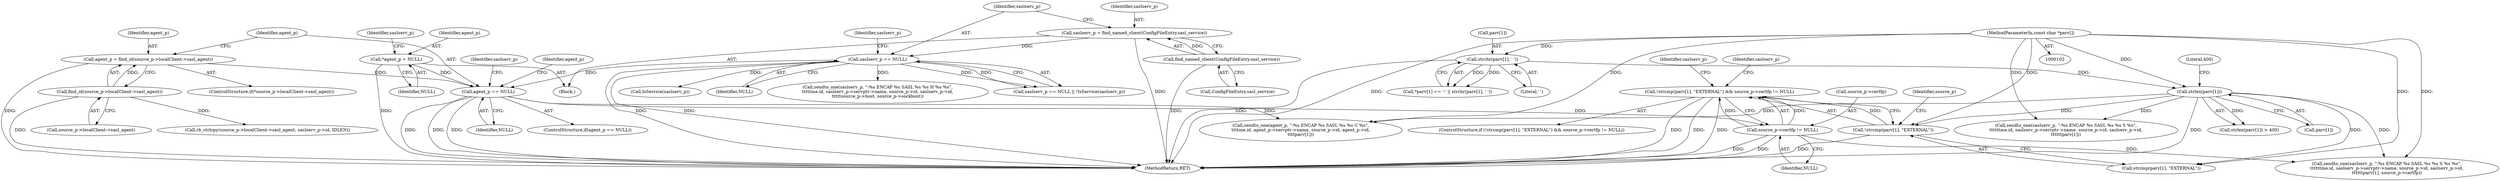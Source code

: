 digraph "0_charybdis_818a3fda944b26d4814132cee14cfda4ea4aa824@API" {
"1000301" [label="(Call,!strcmp(parv[1], \"EXTERNAL\") && source_p->certfp != NULL)"];
"1000302" [label="(Call,!strcmp(parv[1], \"EXTERNAL\"))"];
"1000216" [label="(Call,strlen(parv[1]))"];
"1000146" [label="(Call,strchr(parv[1], ' '))"];
"1000106" [label="(MethodParameterIn,const char *parv[])"];
"1000308" [label="(Call,source_p->certfp != NULL)"];
"1000273" [label="(Call,agent_p == NULL)"];
"1000264" [label="(Call,agent_p = find_id(source_p->localClient->sasl_agent))"];
"1000266" [label="(Call,find_id(source_p->localClient->sasl_agent))"];
"1000109" [label="(Call,*agent_p = NULL)"];
"1000167" [label="(Call,saslserv_p == NULL)"];
"1000159" [label="(Call,saslserv_p = find_named_client(ConfigFileEntry.sasl_service))"];
"1000161" [label="(Call,find_named_client(ConfigFileEntry.sasl_service))"];
"1000147" [label="(Call,parv[1])"];
"1000312" [label="(Identifier,NULL)"];
"1000109" [label="(Call,*agent_p = NULL)"];
"1000275" [label="(Identifier,NULL)"];
"1000267" [label="(Call,source_p->localClient->sasl_agent)"];
"1000169" [label="(Identifier,NULL)"];
"1000368" [label="(Call,sendto_one(agent_p, \":%s ENCAP %s SASL %s %s C %s\",\n\t\t\t\tme.id, agent_p->servptr->name, source_p->id, agent_p->id,\n\t\t\t\tparv[1]))"];
"1000264" [label="(Call,agent_p = find_id(source_p->localClient->sasl_agent))"];
"1000167" [label="(Call,saslserv_p == NULL)"];
"1000257" [label="(ControlStructure,if(*source_p->localClient->sasl_agent))"];
"1000313" [label="(Call,sendto_one(saslserv_p, \":%s ENCAP %s SASL %s %s S %s %s\",\n\t\t\t\t\t\tme.id, saslserv_p->servptr->name, source_p->id, saslserv_p->id,\n\t\t\t\t\t\tparv[1], source_p->certfp))"];
"1000396" [label="(MethodReturn,RET)"];
"1000216" [label="(Call,strlen(parv[1]))"];
"1000278" [label="(Identifier,saslserv_p)"];
"1000300" [label="(ControlStructure,if (!strcmp(parv[1], \"EXTERNAL\") && source_p->certfp != NULL))"];
"1000369" [label="(Identifier,agent_p)"];
"1000111" [label="(Identifier,NULL)"];
"1000314" [label="(Identifier,saslserv_p)"];
"1000161" [label="(Call,find_named_client(ConfigFileEntry.sasl_service))"];
"1000159" [label="(Call,saslserv_p = find_named_client(ConfigFileEntry.sasl_service))"];
"1000162" [label="(Call,ConfigFileEntry.sasl_service)"];
"1000277" [label="(Call,sendto_one(saslserv_p, \":%s ENCAP %s SASL %s %s H %s %s\",\n\t\t\t\t\tme.id, saslserv_p->servptr->name, source_p->id, saslserv_p->id,\n\t\t\t\t\tsource_p->host, source_p->sockhost))"];
"1000172" [label="(Identifier,saslserv_p)"];
"1000215" [label="(Call,strlen(parv[1]) > 400)"];
"1000301" [label="(Call,!strcmp(parv[1], \"EXTERNAL\") && source_p->certfp != NULL)"];
"1000309" [label="(Call,source_p->certfp)"];
"1000166" [label="(Call,saslserv_p == NULL || !IsService(saslserv_p))"];
"1000160" [label="(Identifier,saslserv_p)"];
"1000338" [label="(Identifier,saslserv_p)"];
"1000106" [label="(MethodParameterIn,const char *parv[])"];
"1000150" [label="(Literal,' ')"];
"1000265" [label="(Identifier,agent_p)"];
"1000139" [label="(Call,*parv[1] == ':' || strchr(parv[1], ' '))"];
"1000274" [label="(Identifier,agent_p)"];
"1000146" [label="(Call,strchr(parv[1], ' '))"];
"1000337" [label="(Call,sendto_one(saslserv_p, \":%s ENCAP %s SASL %s %s S %s\",\n\t\t\t\t\t\tme.id, saslserv_p->servptr->name, source_p->id, saslserv_p->id,\n\t\t\t\t\t\tparv[1]))"];
"1000273" [label="(Call,agent_p == NULL)"];
"1000357" [label="(Call,rb_strlcpy(source_p->localClient->sasl_agent, saslserv_p->id, IDLEN))"];
"1000308" [label="(Call,source_p->certfp != NULL)"];
"1000310" [label="(Identifier,source_p)"];
"1000107" [label="(Block,)"];
"1000220" [label="(Literal,400)"];
"1000110" [label="(Identifier,agent_p)"];
"1000217" [label="(Call,parv[1])"];
"1000168" [label="(Identifier,saslserv_p)"];
"1000303" [label="(Call,strcmp(parv[1], \"EXTERNAL\"))"];
"1000272" [label="(ControlStructure,if(agent_p == NULL))"];
"1000266" [label="(Call,find_id(source_p->localClient->sasl_agent))"];
"1000302" [label="(Call,!strcmp(parv[1], \"EXTERNAL\"))"];
"1000171" [label="(Call,IsService(saslserv_p))"];
"1000114" [label="(Identifier,saslserv_p)"];
"1000301" -> "1000300"  [label="AST: "];
"1000301" -> "1000302"  [label="CFG: "];
"1000301" -> "1000308"  [label="CFG: "];
"1000302" -> "1000301"  [label="AST: "];
"1000308" -> "1000301"  [label="AST: "];
"1000314" -> "1000301"  [label="CFG: "];
"1000338" -> "1000301"  [label="CFG: "];
"1000301" -> "1000396"  [label="DDG: "];
"1000301" -> "1000396"  [label="DDG: "];
"1000301" -> "1000396"  [label="DDG: "];
"1000302" -> "1000301"  [label="DDG: "];
"1000308" -> "1000301"  [label="DDG: "];
"1000308" -> "1000301"  [label="DDG: "];
"1000302" -> "1000303"  [label="CFG: "];
"1000303" -> "1000302"  [label="AST: "];
"1000310" -> "1000302"  [label="CFG: "];
"1000302" -> "1000396"  [label="DDG: "];
"1000216" -> "1000302"  [label="DDG: "];
"1000106" -> "1000302"  [label="DDG: "];
"1000216" -> "1000215"  [label="AST: "];
"1000216" -> "1000217"  [label="CFG: "];
"1000217" -> "1000216"  [label="AST: "];
"1000220" -> "1000216"  [label="CFG: "];
"1000216" -> "1000396"  [label="DDG: "];
"1000216" -> "1000215"  [label="DDG: "];
"1000146" -> "1000216"  [label="DDG: "];
"1000106" -> "1000216"  [label="DDG: "];
"1000216" -> "1000303"  [label="DDG: "];
"1000216" -> "1000313"  [label="DDG: "];
"1000216" -> "1000337"  [label="DDG: "];
"1000216" -> "1000368"  [label="DDG: "];
"1000146" -> "1000139"  [label="AST: "];
"1000146" -> "1000150"  [label="CFG: "];
"1000147" -> "1000146"  [label="AST: "];
"1000150" -> "1000146"  [label="AST: "];
"1000139" -> "1000146"  [label="CFG: "];
"1000146" -> "1000396"  [label="DDG: "];
"1000146" -> "1000139"  [label="DDG: "];
"1000146" -> "1000139"  [label="DDG: "];
"1000106" -> "1000146"  [label="DDG: "];
"1000106" -> "1000102"  [label="AST: "];
"1000106" -> "1000396"  [label="DDG: "];
"1000106" -> "1000303"  [label="DDG: "];
"1000106" -> "1000313"  [label="DDG: "];
"1000106" -> "1000337"  [label="DDG: "];
"1000106" -> "1000368"  [label="DDG: "];
"1000308" -> "1000312"  [label="CFG: "];
"1000309" -> "1000308"  [label="AST: "];
"1000312" -> "1000308"  [label="AST: "];
"1000308" -> "1000396"  [label="DDG: "];
"1000308" -> "1000396"  [label="DDG: "];
"1000273" -> "1000308"  [label="DDG: "];
"1000308" -> "1000313"  [label="DDG: "];
"1000273" -> "1000272"  [label="AST: "];
"1000273" -> "1000275"  [label="CFG: "];
"1000274" -> "1000273"  [label="AST: "];
"1000275" -> "1000273"  [label="AST: "];
"1000278" -> "1000273"  [label="CFG: "];
"1000369" -> "1000273"  [label="CFG: "];
"1000273" -> "1000396"  [label="DDG: "];
"1000273" -> "1000396"  [label="DDG: "];
"1000273" -> "1000396"  [label="DDG: "];
"1000264" -> "1000273"  [label="DDG: "];
"1000109" -> "1000273"  [label="DDG: "];
"1000167" -> "1000273"  [label="DDG: "];
"1000273" -> "1000368"  [label="DDG: "];
"1000264" -> "1000257"  [label="AST: "];
"1000264" -> "1000266"  [label="CFG: "];
"1000265" -> "1000264"  [label="AST: "];
"1000266" -> "1000264"  [label="AST: "];
"1000274" -> "1000264"  [label="CFG: "];
"1000264" -> "1000396"  [label="DDG: "];
"1000266" -> "1000264"  [label="DDG: "];
"1000266" -> "1000267"  [label="CFG: "];
"1000267" -> "1000266"  [label="AST: "];
"1000266" -> "1000396"  [label="DDG: "];
"1000266" -> "1000357"  [label="DDG: "];
"1000109" -> "1000107"  [label="AST: "];
"1000109" -> "1000111"  [label="CFG: "];
"1000110" -> "1000109"  [label="AST: "];
"1000111" -> "1000109"  [label="AST: "];
"1000114" -> "1000109"  [label="CFG: "];
"1000109" -> "1000396"  [label="DDG: "];
"1000167" -> "1000166"  [label="AST: "];
"1000167" -> "1000169"  [label="CFG: "];
"1000168" -> "1000167"  [label="AST: "];
"1000169" -> "1000167"  [label="AST: "];
"1000172" -> "1000167"  [label="CFG: "];
"1000166" -> "1000167"  [label="CFG: "];
"1000167" -> "1000396"  [label="DDG: "];
"1000167" -> "1000396"  [label="DDG: "];
"1000167" -> "1000166"  [label="DDG: "];
"1000167" -> "1000166"  [label="DDG: "];
"1000159" -> "1000167"  [label="DDG: "];
"1000167" -> "1000171"  [label="DDG: "];
"1000167" -> "1000277"  [label="DDG: "];
"1000159" -> "1000107"  [label="AST: "];
"1000159" -> "1000161"  [label="CFG: "];
"1000160" -> "1000159"  [label="AST: "];
"1000161" -> "1000159"  [label="AST: "];
"1000168" -> "1000159"  [label="CFG: "];
"1000159" -> "1000396"  [label="DDG: "];
"1000161" -> "1000159"  [label="DDG: "];
"1000161" -> "1000162"  [label="CFG: "];
"1000162" -> "1000161"  [label="AST: "];
"1000161" -> "1000396"  [label="DDG: "];
}
